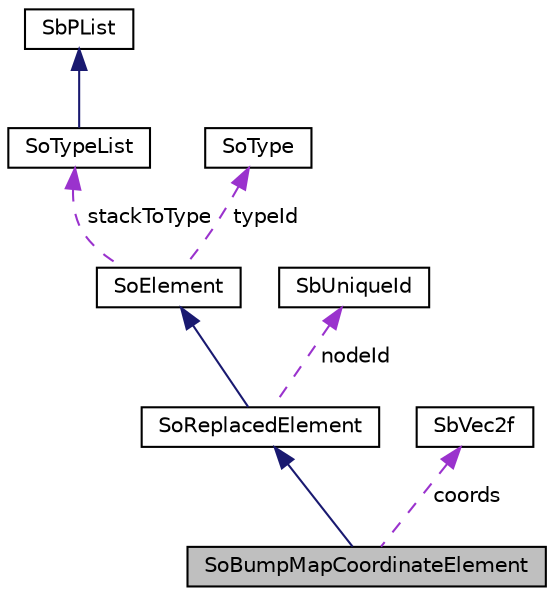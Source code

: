 digraph "SoBumpMapCoordinateElement"
{
 // LATEX_PDF_SIZE
  edge [fontname="Helvetica",fontsize="10",labelfontname="Helvetica",labelfontsize="10"];
  node [fontname="Helvetica",fontsize="10",shape=record];
  Node1 [label="SoBumpMapCoordinateElement",height=0.2,width=0.4,color="black", fillcolor="grey75", style="filled", fontcolor="black",tooltip="The SoBumpMapCoordinateElement class is yet to be documented."];
  Node2 -> Node1 [dir="back",color="midnightblue",fontsize="10",style="solid",fontname="Helvetica"];
  Node2 [label="SoReplacedElement",height=0.2,width=0.4,color="black", fillcolor="white", style="filled",URL="$classSoReplacedElement.html",tooltip="The SoReplacedElement class is an abstract element superclass."];
  Node3 -> Node2 [dir="back",color="midnightblue",fontsize="10",style="solid",fontname="Helvetica"];
  Node3 [label="SoElement",height=0.2,width=0.4,color="black", fillcolor="white", style="filled",URL="$classSoElement.html",tooltip="SoElement is the abstract base class for all elements."];
  Node4 -> Node3 [dir="back",color="darkorchid3",fontsize="10",style="dashed",label=" stackToType" ,fontname="Helvetica"];
  Node4 [label="SoTypeList",height=0.2,width=0.4,color="black", fillcolor="white", style="filled",URL="$classSoTypeList.html",tooltip="The SoTypeList class is a container class for arrays of SoType objects."];
  Node5 -> Node4 [dir="back",color="midnightblue",fontsize="10",style="solid",fontname="Helvetica"];
  Node5 [label="SbPList",height=0.2,width=0.4,color="black", fillcolor="white", style="filled",URL="$classSbPList.html",tooltip="The SbPList class is a container class for void pointers."];
  Node6 -> Node3 [dir="back",color="darkorchid3",fontsize="10",style="dashed",label=" typeId" ,fontname="Helvetica"];
  Node6 [label="SoType",height=0.2,width=0.4,color="black", fillcolor="white", style="filled",URL="$classSoType.html",tooltip="The SoType class is the basis for the runtime type system in Coin."];
  Node7 -> Node2 [dir="back",color="darkorchid3",fontsize="10",style="dashed",label=" nodeId" ,fontname="Helvetica"];
  Node7 [label="SbUniqueId",height=0.2,width=0.4,color="black", fillcolor="white", style="filled",URL="$classSbUniqueId.html",tooltip="SbUniqueId is an integer type for node identifiers."];
  Node8 -> Node1 [dir="back",color="darkorchid3",fontsize="10",style="dashed",label=" coords" ,fontname="Helvetica"];
  Node8 [label="SbVec2f",height=0.2,width=0.4,color="black", fillcolor="white", style="filled",URL="$classSbVec2f.html",tooltip="The SbVec2f class is a 2 dimensional vector with floating point coordinates."];
}
